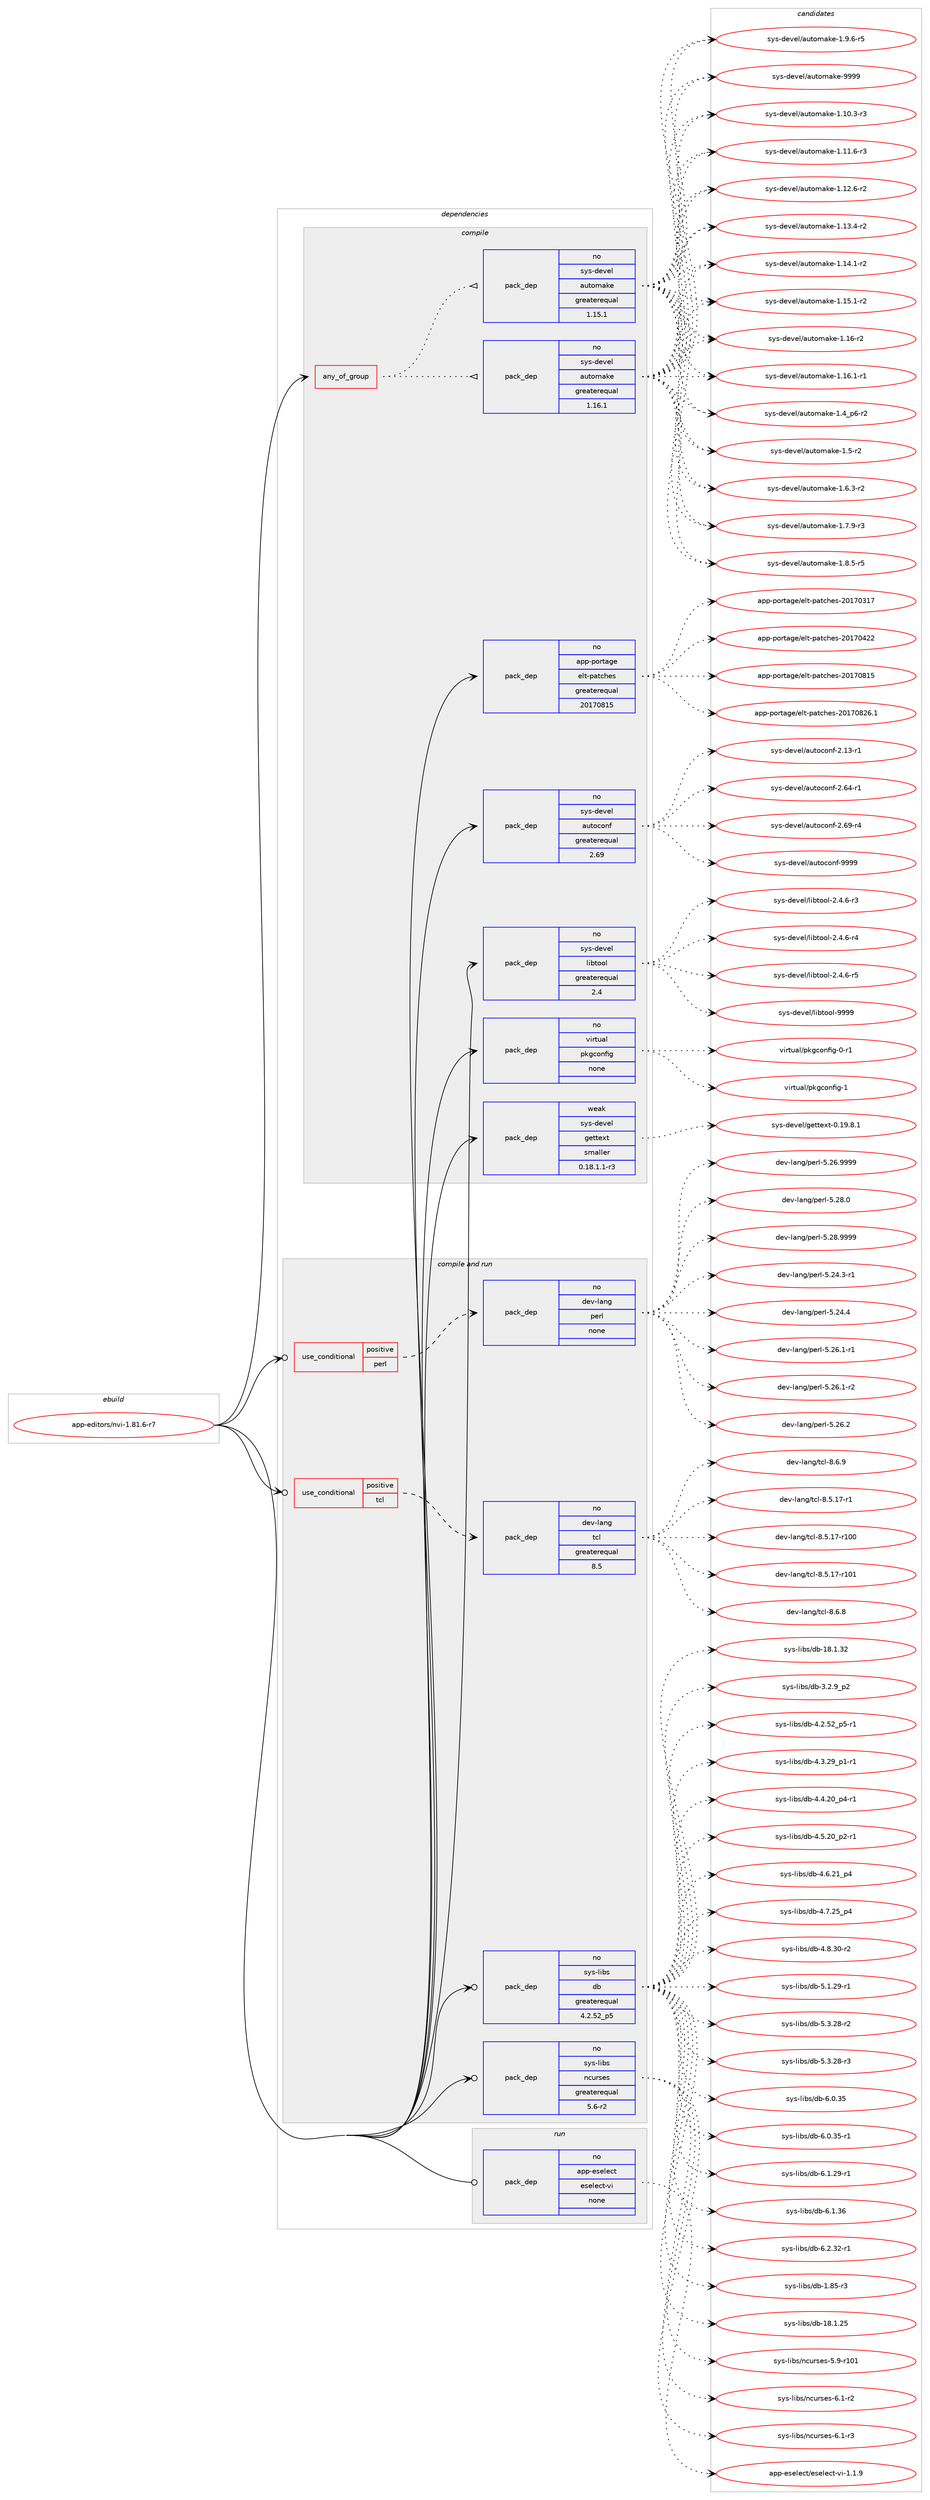 digraph prolog {

# *************
# Graph options
# *************

newrank=true;
concentrate=true;
compound=true;
graph [rankdir=LR,fontname=Helvetica,fontsize=10,ranksep=1.5];#, ranksep=2.5, nodesep=0.2];
edge  [arrowhead=vee];
node  [fontname=Helvetica,fontsize=10];

# **********
# The ebuild
# **********

subgraph cluster_leftcol {
color=gray;
rank=same;
label=<<i>ebuild</i>>;
id [label="app-editors/nvi-1.81.6-r7", color=red, width=4, href="../app-editors/nvi-1.81.6-r7.svg"];
}

# ****************
# The dependencies
# ****************

subgraph cluster_midcol {
color=gray;
label=<<i>dependencies</i>>;
subgraph cluster_compile {
fillcolor="#eeeeee";
style=filled;
label=<<i>compile</i>>;
subgraph any19408 {
dependency1281207 [label=<<TABLE BORDER="0" CELLBORDER="1" CELLSPACING="0" CELLPADDING="4"><TR><TD CELLPADDING="10">any_of_group</TD></TR></TABLE>>, shape=none, color=red];subgraph pack912256 {
dependency1281208 [label=<<TABLE BORDER="0" CELLBORDER="1" CELLSPACING="0" CELLPADDING="4" WIDTH="220"><TR><TD ROWSPAN="6" CELLPADDING="30">pack_dep</TD></TR><TR><TD WIDTH="110">no</TD></TR><TR><TD>sys-devel</TD></TR><TR><TD>automake</TD></TR><TR><TD>greaterequal</TD></TR><TR><TD>1.16.1</TD></TR></TABLE>>, shape=none, color=blue];
}
dependency1281207:e -> dependency1281208:w [weight=20,style="dotted",arrowhead="oinv"];
subgraph pack912257 {
dependency1281209 [label=<<TABLE BORDER="0" CELLBORDER="1" CELLSPACING="0" CELLPADDING="4" WIDTH="220"><TR><TD ROWSPAN="6" CELLPADDING="30">pack_dep</TD></TR><TR><TD WIDTH="110">no</TD></TR><TR><TD>sys-devel</TD></TR><TR><TD>automake</TD></TR><TR><TD>greaterequal</TD></TR><TR><TD>1.15.1</TD></TR></TABLE>>, shape=none, color=blue];
}
dependency1281207:e -> dependency1281209:w [weight=20,style="dotted",arrowhead="oinv"];
}
id:e -> dependency1281207:w [weight=20,style="solid",arrowhead="vee"];
subgraph pack912258 {
dependency1281210 [label=<<TABLE BORDER="0" CELLBORDER="1" CELLSPACING="0" CELLPADDING="4" WIDTH="220"><TR><TD ROWSPAN="6" CELLPADDING="30">pack_dep</TD></TR><TR><TD WIDTH="110">no</TD></TR><TR><TD>app-portage</TD></TR><TR><TD>elt-patches</TD></TR><TR><TD>greaterequal</TD></TR><TR><TD>20170815</TD></TR></TABLE>>, shape=none, color=blue];
}
id:e -> dependency1281210:w [weight=20,style="solid",arrowhead="vee"];
subgraph pack912259 {
dependency1281211 [label=<<TABLE BORDER="0" CELLBORDER="1" CELLSPACING="0" CELLPADDING="4" WIDTH="220"><TR><TD ROWSPAN="6" CELLPADDING="30">pack_dep</TD></TR><TR><TD WIDTH="110">no</TD></TR><TR><TD>sys-devel</TD></TR><TR><TD>autoconf</TD></TR><TR><TD>greaterequal</TD></TR><TR><TD>2.69</TD></TR></TABLE>>, shape=none, color=blue];
}
id:e -> dependency1281211:w [weight=20,style="solid",arrowhead="vee"];
subgraph pack912260 {
dependency1281212 [label=<<TABLE BORDER="0" CELLBORDER="1" CELLSPACING="0" CELLPADDING="4" WIDTH="220"><TR><TD ROWSPAN="6" CELLPADDING="30">pack_dep</TD></TR><TR><TD WIDTH="110">no</TD></TR><TR><TD>sys-devel</TD></TR><TR><TD>libtool</TD></TR><TR><TD>greaterequal</TD></TR><TR><TD>2.4</TD></TR></TABLE>>, shape=none, color=blue];
}
id:e -> dependency1281212:w [weight=20,style="solid",arrowhead="vee"];
subgraph pack912261 {
dependency1281213 [label=<<TABLE BORDER="0" CELLBORDER="1" CELLSPACING="0" CELLPADDING="4" WIDTH="220"><TR><TD ROWSPAN="6" CELLPADDING="30">pack_dep</TD></TR><TR><TD WIDTH="110">no</TD></TR><TR><TD>virtual</TD></TR><TR><TD>pkgconfig</TD></TR><TR><TD>none</TD></TR><TR><TD></TD></TR></TABLE>>, shape=none, color=blue];
}
id:e -> dependency1281213:w [weight=20,style="solid",arrowhead="vee"];
subgraph pack912262 {
dependency1281214 [label=<<TABLE BORDER="0" CELLBORDER="1" CELLSPACING="0" CELLPADDING="4" WIDTH="220"><TR><TD ROWSPAN="6" CELLPADDING="30">pack_dep</TD></TR><TR><TD WIDTH="110">weak</TD></TR><TR><TD>sys-devel</TD></TR><TR><TD>gettext</TD></TR><TR><TD>smaller</TD></TR><TR><TD>0.18.1.1-r3</TD></TR></TABLE>>, shape=none, color=blue];
}
id:e -> dependency1281214:w [weight=20,style="solid",arrowhead="vee"];
}
subgraph cluster_compileandrun {
fillcolor="#eeeeee";
style=filled;
label=<<i>compile and run</i>>;
subgraph cond349015 {
dependency1281215 [label=<<TABLE BORDER="0" CELLBORDER="1" CELLSPACING="0" CELLPADDING="4"><TR><TD ROWSPAN="3" CELLPADDING="10">use_conditional</TD></TR><TR><TD>positive</TD></TR><TR><TD>perl</TD></TR></TABLE>>, shape=none, color=red];
subgraph pack912263 {
dependency1281216 [label=<<TABLE BORDER="0" CELLBORDER="1" CELLSPACING="0" CELLPADDING="4" WIDTH="220"><TR><TD ROWSPAN="6" CELLPADDING="30">pack_dep</TD></TR><TR><TD WIDTH="110">no</TD></TR><TR><TD>dev-lang</TD></TR><TR><TD>perl</TD></TR><TR><TD>none</TD></TR><TR><TD></TD></TR></TABLE>>, shape=none, color=blue];
}
dependency1281215:e -> dependency1281216:w [weight=20,style="dashed",arrowhead="vee"];
}
id:e -> dependency1281215:w [weight=20,style="solid",arrowhead="odotvee"];
subgraph cond349016 {
dependency1281217 [label=<<TABLE BORDER="0" CELLBORDER="1" CELLSPACING="0" CELLPADDING="4"><TR><TD ROWSPAN="3" CELLPADDING="10">use_conditional</TD></TR><TR><TD>positive</TD></TR><TR><TD>tcl</TD></TR></TABLE>>, shape=none, color=red];
subgraph pack912264 {
dependency1281218 [label=<<TABLE BORDER="0" CELLBORDER="1" CELLSPACING="0" CELLPADDING="4" WIDTH="220"><TR><TD ROWSPAN="6" CELLPADDING="30">pack_dep</TD></TR><TR><TD WIDTH="110">no</TD></TR><TR><TD>dev-lang</TD></TR><TR><TD>tcl</TD></TR><TR><TD>greaterequal</TD></TR><TR><TD>8.5</TD></TR></TABLE>>, shape=none, color=blue];
}
dependency1281217:e -> dependency1281218:w [weight=20,style="dashed",arrowhead="vee"];
}
id:e -> dependency1281217:w [weight=20,style="solid",arrowhead="odotvee"];
subgraph pack912265 {
dependency1281219 [label=<<TABLE BORDER="0" CELLBORDER="1" CELLSPACING="0" CELLPADDING="4" WIDTH="220"><TR><TD ROWSPAN="6" CELLPADDING="30">pack_dep</TD></TR><TR><TD WIDTH="110">no</TD></TR><TR><TD>sys-libs</TD></TR><TR><TD>db</TD></TR><TR><TD>greaterequal</TD></TR><TR><TD>4.2.52_p5</TD></TR></TABLE>>, shape=none, color=blue];
}
id:e -> dependency1281219:w [weight=20,style="solid",arrowhead="odotvee"];
subgraph pack912266 {
dependency1281220 [label=<<TABLE BORDER="0" CELLBORDER="1" CELLSPACING="0" CELLPADDING="4" WIDTH="220"><TR><TD ROWSPAN="6" CELLPADDING="30">pack_dep</TD></TR><TR><TD WIDTH="110">no</TD></TR><TR><TD>sys-libs</TD></TR><TR><TD>ncurses</TD></TR><TR><TD>greaterequal</TD></TR><TR><TD>5.6-r2</TD></TR></TABLE>>, shape=none, color=blue];
}
id:e -> dependency1281220:w [weight=20,style="solid",arrowhead="odotvee"];
}
subgraph cluster_run {
fillcolor="#eeeeee";
style=filled;
label=<<i>run</i>>;
subgraph pack912267 {
dependency1281221 [label=<<TABLE BORDER="0" CELLBORDER="1" CELLSPACING="0" CELLPADDING="4" WIDTH="220"><TR><TD ROWSPAN="6" CELLPADDING="30">pack_dep</TD></TR><TR><TD WIDTH="110">no</TD></TR><TR><TD>app-eselect</TD></TR><TR><TD>eselect-vi</TD></TR><TR><TD>none</TD></TR><TR><TD></TD></TR></TABLE>>, shape=none, color=blue];
}
id:e -> dependency1281221:w [weight=20,style="solid",arrowhead="odot"];
}
}

# **************
# The candidates
# **************

subgraph cluster_choices {
rank=same;
color=gray;
label=<<i>candidates</i>>;

subgraph choice912256 {
color=black;
nodesep=1;
choice11512111545100101118101108479711711611110997107101454946494846514511451 [label="sys-devel/automake-1.10.3-r3", color=red, width=4,href="../sys-devel/automake-1.10.3-r3.svg"];
choice11512111545100101118101108479711711611110997107101454946494946544511451 [label="sys-devel/automake-1.11.6-r3", color=red, width=4,href="../sys-devel/automake-1.11.6-r3.svg"];
choice11512111545100101118101108479711711611110997107101454946495046544511450 [label="sys-devel/automake-1.12.6-r2", color=red, width=4,href="../sys-devel/automake-1.12.6-r2.svg"];
choice11512111545100101118101108479711711611110997107101454946495146524511450 [label="sys-devel/automake-1.13.4-r2", color=red, width=4,href="../sys-devel/automake-1.13.4-r2.svg"];
choice11512111545100101118101108479711711611110997107101454946495246494511450 [label="sys-devel/automake-1.14.1-r2", color=red, width=4,href="../sys-devel/automake-1.14.1-r2.svg"];
choice11512111545100101118101108479711711611110997107101454946495346494511450 [label="sys-devel/automake-1.15.1-r2", color=red, width=4,href="../sys-devel/automake-1.15.1-r2.svg"];
choice1151211154510010111810110847971171161111099710710145494649544511450 [label="sys-devel/automake-1.16-r2", color=red, width=4,href="../sys-devel/automake-1.16-r2.svg"];
choice11512111545100101118101108479711711611110997107101454946495446494511449 [label="sys-devel/automake-1.16.1-r1", color=red, width=4,href="../sys-devel/automake-1.16.1-r1.svg"];
choice115121115451001011181011084797117116111109971071014549465295112544511450 [label="sys-devel/automake-1.4_p6-r2", color=red, width=4,href="../sys-devel/automake-1.4_p6-r2.svg"];
choice11512111545100101118101108479711711611110997107101454946534511450 [label="sys-devel/automake-1.5-r2", color=red, width=4,href="../sys-devel/automake-1.5-r2.svg"];
choice115121115451001011181011084797117116111109971071014549465446514511450 [label="sys-devel/automake-1.6.3-r2", color=red, width=4,href="../sys-devel/automake-1.6.3-r2.svg"];
choice115121115451001011181011084797117116111109971071014549465546574511451 [label="sys-devel/automake-1.7.9-r3", color=red, width=4,href="../sys-devel/automake-1.7.9-r3.svg"];
choice115121115451001011181011084797117116111109971071014549465646534511453 [label="sys-devel/automake-1.8.5-r5", color=red, width=4,href="../sys-devel/automake-1.8.5-r5.svg"];
choice115121115451001011181011084797117116111109971071014549465746544511453 [label="sys-devel/automake-1.9.6-r5", color=red, width=4,href="../sys-devel/automake-1.9.6-r5.svg"];
choice115121115451001011181011084797117116111109971071014557575757 [label="sys-devel/automake-9999", color=red, width=4,href="../sys-devel/automake-9999.svg"];
dependency1281208:e -> choice11512111545100101118101108479711711611110997107101454946494846514511451:w [style=dotted,weight="100"];
dependency1281208:e -> choice11512111545100101118101108479711711611110997107101454946494946544511451:w [style=dotted,weight="100"];
dependency1281208:e -> choice11512111545100101118101108479711711611110997107101454946495046544511450:w [style=dotted,weight="100"];
dependency1281208:e -> choice11512111545100101118101108479711711611110997107101454946495146524511450:w [style=dotted,weight="100"];
dependency1281208:e -> choice11512111545100101118101108479711711611110997107101454946495246494511450:w [style=dotted,weight="100"];
dependency1281208:e -> choice11512111545100101118101108479711711611110997107101454946495346494511450:w [style=dotted,weight="100"];
dependency1281208:e -> choice1151211154510010111810110847971171161111099710710145494649544511450:w [style=dotted,weight="100"];
dependency1281208:e -> choice11512111545100101118101108479711711611110997107101454946495446494511449:w [style=dotted,weight="100"];
dependency1281208:e -> choice115121115451001011181011084797117116111109971071014549465295112544511450:w [style=dotted,weight="100"];
dependency1281208:e -> choice11512111545100101118101108479711711611110997107101454946534511450:w [style=dotted,weight="100"];
dependency1281208:e -> choice115121115451001011181011084797117116111109971071014549465446514511450:w [style=dotted,weight="100"];
dependency1281208:e -> choice115121115451001011181011084797117116111109971071014549465546574511451:w [style=dotted,weight="100"];
dependency1281208:e -> choice115121115451001011181011084797117116111109971071014549465646534511453:w [style=dotted,weight="100"];
dependency1281208:e -> choice115121115451001011181011084797117116111109971071014549465746544511453:w [style=dotted,weight="100"];
dependency1281208:e -> choice115121115451001011181011084797117116111109971071014557575757:w [style=dotted,weight="100"];
}
subgraph choice912257 {
color=black;
nodesep=1;
choice11512111545100101118101108479711711611110997107101454946494846514511451 [label="sys-devel/automake-1.10.3-r3", color=red, width=4,href="../sys-devel/automake-1.10.3-r3.svg"];
choice11512111545100101118101108479711711611110997107101454946494946544511451 [label="sys-devel/automake-1.11.6-r3", color=red, width=4,href="../sys-devel/automake-1.11.6-r3.svg"];
choice11512111545100101118101108479711711611110997107101454946495046544511450 [label="sys-devel/automake-1.12.6-r2", color=red, width=4,href="../sys-devel/automake-1.12.6-r2.svg"];
choice11512111545100101118101108479711711611110997107101454946495146524511450 [label="sys-devel/automake-1.13.4-r2", color=red, width=4,href="../sys-devel/automake-1.13.4-r2.svg"];
choice11512111545100101118101108479711711611110997107101454946495246494511450 [label="sys-devel/automake-1.14.1-r2", color=red, width=4,href="../sys-devel/automake-1.14.1-r2.svg"];
choice11512111545100101118101108479711711611110997107101454946495346494511450 [label="sys-devel/automake-1.15.1-r2", color=red, width=4,href="../sys-devel/automake-1.15.1-r2.svg"];
choice1151211154510010111810110847971171161111099710710145494649544511450 [label="sys-devel/automake-1.16-r2", color=red, width=4,href="../sys-devel/automake-1.16-r2.svg"];
choice11512111545100101118101108479711711611110997107101454946495446494511449 [label="sys-devel/automake-1.16.1-r1", color=red, width=4,href="../sys-devel/automake-1.16.1-r1.svg"];
choice115121115451001011181011084797117116111109971071014549465295112544511450 [label="sys-devel/automake-1.4_p6-r2", color=red, width=4,href="../sys-devel/automake-1.4_p6-r2.svg"];
choice11512111545100101118101108479711711611110997107101454946534511450 [label="sys-devel/automake-1.5-r2", color=red, width=4,href="../sys-devel/automake-1.5-r2.svg"];
choice115121115451001011181011084797117116111109971071014549465446514511450 [label="sys-devel/automake-1.6.3-r2", color=red, width=4,href="../sys-devel/automake-1.6.3-r2.svg"];
choice115121115451001011181011084797117116111109971071014549465546574511451 [label="sys-devel/automake-1.7.9-r3", color=red, width=4,href="../sys-devel/automake-1.7.9-r3.svg"];
choice115121115451001011181011084797117116111109971071014549465646534511453 [label="sys-devel/automake-1.8.5-r5", color=red, width=4,href="../sys-devel/automake-1.8.5-r5.svg"];
choice115121115451001011181011084797117116111109971071014549465746544511453 [label="sys-devel/automake-1.9.6-r5", color=red, width=4,href="../sys-devel/automake-1.9.6-r5.svg"];
choice115121115451001011181011084797117116111109971071014557575757 [label="sys-devel/automake-9999", color=red, width=4,href="../sys-devel/automake-9999.svg"];
dependency1281209:e -> choice11512111545100101118101108479711711611110997107101454946494846514511451:w [style=dotted,weight="100"];
dependency1281209:e -> choice11512111545100101118101108479711711611110997107101454946494946544511451:w [style=dotted,weight="100"];
dependency1281209:e -> choice11512111545100101118101108479711711611110997107101454946495046544511450:w [style=dotted,weight="100"];
dependency1281209:e -> choice11512111545100101118101108479711711611110997107101454946495146524511450:w [style=dotted,weight="100"];
dependency1281209:e -> choice11512111545100101118101108479711711611110997107101454946495246494511450:w [style=dotted,weight="100"];
dependency1281209:e -> choice11512111545100101118101108479711711611110997107101454946495346494511450:w [style=dotted,weight="100"];
dependency1281209:e -> choice1151211154510010111810110847971171161111099710710145494649544511450:w [style=dotted,weight="100"];
dependency1281209:e -> choice11512111545100101118101108479711711611110997107101454946495446494511449:w [style=dotted,weight="100"];
dependency1281209:e -> choice115121115451001011181011084797117116111109971071014549465295112544511450:w [style=dotted,weight="100"];
dependency1281209:e -> choice11512111545100101118101108479711711611110997107101454946534511450:w [style=dotted,weight="100"];
dependency1281209:e -> choice115121115451001011181011084797117116111109971071014549465446514511450:w [style=dotted,weight="100"];
dependency1281209:e -> choice115121115451001011181011084797117116111109971071014549465546574511451:w [style=dotted,weight="100"];
dependency1281209:e -> choice115121115451001011181011084797117116111109971071014549465646534511453:w [style=dotted,weight="100"];
dependency1281209:e -> choice115121115451001011181011084797117116111109971071014549465746544511453:w [style=dotted,weight="100"];
dependency1281209:e -> choice115121115451001011181011084797117116111109971071014557575757:w [style=dotted,weight="100"];
}
subgraph choice912258 {
color=black;
nodesep=1;
choice97112112451121111141169710310147101108116451129711699104101115455048495548514955 [label="app-portage/elt-patches-20170317", color=red, width=4,href="../app-portage/elt-patches-20170317.svg"];
choice97112112451121111141169710310147101108116451129711699104101115455048495548525050 [label="app-portage/elt-patches-20170422", color=red, width=4,href="../app-portage/elt-patches-20170422.svg"];
choice97112112451121111141169710310147101108116451129711699104101115455048495548564953 [label="app-portage/elt-patches-20170815", color=red, width=4,href="../app-portage/elt-patches-20170815.svg"];
choice971121124511211111411697103101471011081164511297116991041011154550484955485650544649 [label="app-portage/elt-patches-20170826.1", color=red, width=4,href="../app-portage/elt-patches-20170826.1.svg"];
dependency1281210:e -> choice97112112451121111141169710310147101108116451129711699104101115455048495548514955:w [style=dotted,weight="100"];
dependency1281210:e -> choice97112112451121111141169710310147101108116451129711699104101115455048495548525050:w [style=dotted,weight="100"];
dependency1281210:e -> choice97112112451121111141169710310147101108116451129711699104101115455048495548564953:w [style=dotted,weight="100"];
dependency1281210:e -> choice971121124511211111411697103101471011081164511297116991041011154550484955485650544649:w [style=dotted,weight="100"];
}
subgraph choice912259 {
color=black;
nodesep=1;
choice1151211154510010111810110847971171161119911111010245504649514511449 [label="sys-devel/autoconf-2.13-r1", color=red, width=4,href="../sys-devel/autoconf-2.13-r1.svg"];
choice1151211154510010111810110847971171161119911111010245504654524511449 [label="sys-devel/autoconf-2.64-r1", color=red, width=4,href="../sys-devel/autoconf-2.64-r1.svg"];
choice1151211154510010111810110847971171161119911111010245504654574511452 [label="sys-devel/autoconf-2.69-r4", color=red, width=4,href="../sys-devel/autoconf-2.69-r4.svg"];
choice115121115451001011181011084797117116111991111101024557575757 [label="sys-devel/autoconf-9999", color=red, width=4,href="../sys-devel/autoconf-9999.svg"];
dependency1281211:e -> choice1151211154510010111810110847971171161119911111010245504649514511449:w [style=dotted,weight="100"];
dependency1281211:e -> choice1151211154510010111810110847971171161119911111010245504654524511449:w [style=dotted,weight="100"];
dependency1281211:e -> choice1151211154510010111810110847971171161119911111010245504654574511452:w [style=dotted,weight="100"];
dependency1281211:e -> choice115121115451001011181011084797117116111991111101024557575757:w [style=dotted,weight="100"];
}
subgraph choice912260 {
color=black;
nodesep=1;
choice1151211154510010111810110847108105981161111111084550465246544511451 [label="sys-devel/libtool-2.4.6-r3", color=red, width=4,href="../sys-devel/libtool-2.4.6-r3.svg"];
choice1151211154510010111810110847108105981161111111084550465246544511452 [label="sys-devel/libtool-2.4.6-r4", color=red, width=4,href="../sys-devel/libtool-2.4.6-r4.svg"];
choice1151211154510010111810110847108105981161111111084550465246544511453 [label="sys-devel/libtool-2.4.6-r5", color=red, width=4,href="../sys-devel/libtool-2.4.6-r5.svg"];
choice1151211154510010111810110847108105981161111111084557575757 [label="sys-devel/libtool-9999", color=red, width=4,href="../sys-devel/libtool-9999.svg"];
dependency1281212:e -> choice1151211154510010111810110847108105981161111111084550465246544511451:w [style=dotted,weight="100"];
dependency1281212:e -> choice1151211154510010111810110847108105981161111111084550465246544511452:w [style=dotted,weight="100"];
dependency1281212:e -> choice1151211154510010111810110847108105981161111111084550465246544511453:w [style=dotted,weight="100"];
dependency1281212:e -> choice1151211154510010111810110847108105981161111111084557575757:w [style=dotted,weight="100"];
}
subgraph choice912261 {
color=black;
nodesep=1;
choice11810511411611797108471121071039911111010210510345484511449 [label="virtual/pkgconfig-0-r1", color=red, width=4,href="../virtual/pkgconfig-0-r1.svg"];
choice1181051141161179710847112107103991111101021051034549 [label="virtual/pkgconfig-1", color=red, width=4,href="../virtual/pkgconfig-1.svg"];
dependency1281213:e -> choice11810511411611797108471121071039911111010210510345484511449:w [style=dotted,weight="100"];
dependency1281213:e -> choice1181051141161179710847112107103991111101021051034549:w [style=dotted,weight="100"];
}
subgraph choice912262 {
color=black;
nodesep=1;
choice1151211154510010111810110847103101116116101120116454846495746564649 [label="sys-devel/gettext-0.19.8.1", color=red, width=4,href="../sys-devel/gettext-0.19.8.1.svg"];
dependency1281214:e -> choice1151211154510010111810110847103101116116101120116454846495746564649:w [style=dotted,weight="100"];
}
subgraph choice912263 {
color=black;
nodesep=1;
choice100101118451089711010347112101114108455346505246514511449 [label="dev-lang/perl-5.24.3-r1", color=red, width=4,href="../dev-lang/perl-5.24.3-r1.svg"];
choice10010111845108971101034711210111410845534650524652 [label="dev-lang/perl-5.24.4", color=red, width=4,href="../dev-lang/perl-5.24.4.svg"];
choice100101118451089711010347112101114108455346505446494511449 [label="dev-lang/perl-5.26.1-r1", color=red, width=4,href="../dev-lang/perl-5.26.1-r1.svg"];
choice100101118451089711010347112101114108455346505446494511450 [label="dev-lang/perl-5.26.1-r2", color=red, width=4,href="../dev-lang/perl-5.26.1-r2.svg"];
choice10010111845108971101034711210111410845534650544650 [label="dev-lang/perl-5.26.2", color=red, width=4,href="../dev-lang/perl-5.26.2.svg"];
choice10010111845108971101034711210111410845534650544657575757 [label="dev-lang/perl-5.26.9999", color=red, width=4,href="../dev-lang/perl-5.26.9999.svg"];
choice10010111845108971101034711210111410845534650564648 [label="dev-lang/perl-5.28.0", color=red, width=4,href="../dev-lang/perl-5.28.0.svg"];
choice10010111845108971101034711210111410845534650564657575757 [label="dev-lang/perl-5.28.9999", color=red, width=4,href="../dev-lang/perl-5.28.9999.svg"];
dependency1281216:e -> choice100101118451089711010347112101114108455346505246514511449:w [style=dotted,weight="100"];
dependency1281216:e -> choice10010111845108971101034711210111410845534650524652:w [style=dotted,weight="100"];
dependency1281216:e -> choice100101118451089711010347112101114108455346505446494511449:w [style=dotted,weight="100"];
dependency1281216:e -> choice100101118451089711010347112101114108455346505446494511450:w [style=dotted,weight="100"];
dependency1281216:e -> choice10010111845108971101034711210111410845534650544650:w [style=dotted,weight="100"];
dependency1281216:e -> choice10010111845108971101034711210111410845534650544657575757:w [style=dotted,weight="100"];
dependency1281216:e -> choice10010111845108971101034711210111410845534650564648:w [style=dotted,weight="100"];
dependency1281216:e -> choice10010111845108971101034711210111410845534650564657575757:w [style=dotted,weight="100"];
}
subgraph choice912264 {
color=black;
nodesep=1;
choice10010111845108971101034711699108455646534649554511449 [label="dev-lang/tcl-8.5.17-r1", color=red, width=4,href="../dev-lang/tcl-8.5.17-r1.svg"];
choice100101118451089711010347116991084556465346495545114494848 [label="dev-lang/tcl-8.5.17-r100", color=red, width=4,href="../dev-lang/tcl-8.5.17-r100.svg"];
choice100101118451089711010347116991084556465346495545114494849 [label="dev-lang/tcl-8.5.17-r101", color=red, width=4,href="../dev-lang/tcl-8.5.17-r101.svg"];
choice10010111845108971101034711699108455646544656 [label="dev-lang/tcl-8.6.8", color=red, width=4,href="../dev-lang/tcl-8.6.8.svg"];
choice10010111845108971101034711699108455646544657 [label="dev-lang/tcl-8.6.9", color=red, width=4,href="../dev-lang/tcl-8.6.9.svg"];
dependency1281218:e -> choice10010111845108971101034711699108455646534649554511449:w [style=dotted,weight="100"];
dependency1281218:e -> choice100101118451089711010347116991084556465346495545114494848:w [style=dotted,weight="100"];
dependency1281218:e -> choice100101118451089711010347116991084556465346495545114494849:w [style=dotted,weight="100"];
dependency1281218:e -> choice10010111845108971101034711699108455646544656:w [style=dotted,weight="100"];
dependency1281218:e -> choice10010111845108971101034711699108455646544657:w [style=dotted,weight="100"];
}
subgraph choice912265 {
color=black;
nodesep=1;
choice1151211154510810598115471009845494656534511451 [label="sys-libs/db-1.85-r3", color=red, width=4,href="../sys-libs/db-1.85-r3.svg"];
choice115121115451081059811547100984549564649465053 [label="sys-libs/db-18.1.25", color=red, width=4,href="../sys-libs/db-18.1.25.svg"];
choice115121115451081059811547100984549564649465150 [label="sys-libs/db-18.1.32", color=red, width=4,href="../sys-libs/db-18.1.32.svg"];
choice115121115451081059811547100984551465046579511250 [label="sys-libs/db-3.2.9_p2", color=red, width=4,href="../sys-libs/db-3.2.9_p2.svg"];
choice115121115451081059811547100984552465046535095112534511449 [label="sys-libs/db-4.2.52_p5-r1", color=red, width=4,href="../sys-libs/db-4.2.52_p5-r1.svg"];
choice115121115451081059811547100984552465146505795112494511449 [label="sys-libs/db-4.3.29_p1-r1", color=red, width=4,href="../sys-libs/db-4.3.29_p1-r1.svg"];
choice115121115451081059811547100984552465246504895112524511449 [label="sys-libs/db-4.4.20_p4-r1", color=red, width=4,href="../sys-libs/db-4.4.20_p4-r1.svg"];
choice115121115451081059811547100984552465346504895112504511449 [label="sys-libs/db-4.5.20_p2-r1", color=red, width=4,href="../sys-libs/db-4.5.20_p2-r1.svg"];
choice11512111545108105981154710098455246544650499511252 [label="sys-libs/db-4.6.21_p4", color=red, width=4,href="../sys-libs/db-4.6.21_p4.svg"];
choice11512111545108105981154710098455246554650539511252 [label="sys-libs/db-4.7.25_p4", color=red, width=4,href="../sys-libs/db-4.7.25_p4.svg"];
choice11512111545108105981154710098455246564651484511450 [label="sys-libs/db-4.8.30-r2", color=red, width=4,href="../sys-libs/db-4.8.30-r2.svg"];
choice11512111545108105981154710098455346494650574511449 [label="sys-libs/db-5.1.29-r1", color=red, width=4,href="../sys-libs/db-5.1.29-r1.svg"];
choice11512111545108105981154710098455346514650564511450 [label="sys-libs/db-5.3.28-r2", color=red, width=4,href="../sys-libs/db-5.3.28-r2.svg"];
choice11512111545108105981154710098455346514650564511451 [label="sys-libs/db-5.3.28-r3", color=red, width=4,href="../sys-libs/db-5.3.28-r3.svg"];
choice1151211154510810598115471009845544648465153 [label="sys-libs/db-6.0.35", color=red, width=4,href="../sys-libs/db-6.0.35.svg"];
choice11512111545108105981154710098455446484651534511449 [label="sys-libs/db-6.0.35-r1", color=red, width=4,href="../sys-libs/db-6.0.35-r1.svg"];
choice11512111545108105981154710098455446494650574511449 [label="sys-libs/db-6.1.29-r1", color=red, width=4,href="../sys-libs/db-6.1.29-r1.svg"];
choice1151211154510810598115471009845544649465154 [label="sys-libs/db-6.1.36", color=red, width=4,href="../sys-libs/db-6.1.36.svg"];
choice11512111545108105981154710098455446504651504511449 [label="sys-libs/db-6.2.32-r1", color=red, width=4,href="../sys-libs/db-6.2.32-r1.svg"];
dependency1281219:e -> choice1151211154510810598115471009845494656534511451:w [style=dotted,weight="100"];
dependency1281219:e -> choice115121115451081059811547100984549564649465053:w [style=dotted,weight="100"];
dependency1281219:e -> choice115121115451081059811547100984549564649465150:w [style=dotted,weight="100"];
dependency1281219:e -> choice115121115451081059811547100984551465046579511250:w [style=dotted,weight="100"];
dependency1281219:e -> choice115121115451081059811547100984552465046535095112534511449:w [style=dotted,weight="100"];
dependency1281219:e -> choice115121115451081059811547100984552465146505795112494511449:w [style=dotted,weight="100"];
dependency1281219:e -> choice115121115451081059811547100984552465246504895112524511449:w [style=dotted,weight="100"];
dependency1281219:e -> choice115121115451081059811547100984552465346504895112504511449:w [style=dotted,weight="100"];
dependency1281219:e -> choice11512111545108105981154710098455246544650499511252:w [style=dotted,weight="100"];
dependency1281219:e -> choice11512111545108105981154710098455246554650539511252:w [style=dotted,weight="100"];
dependency1281219:e -> choice11512111545108105981154710098455246564651484511450:w [style=dotted,weight="100"];
dependency1281219:e -> choice11512111545108105981154710098455346494650574511449:w [style=dotted,weight="100"];
dependency1281219:e -> choice11512111545108105981154710098455346514650564511450:w [style=dotted,weight="100"];
dependency1281219:e -> choice11512111545108105981154710098455346514650564511451:w [style=dotted,weight="100"];
dependency1281219:e -> choice1151211154510810598115471009845544648465153:w [style=dotted,weight="100"];
dependency1281219:e -> choice11512111545108105981154710098455446484651534511449:w [style=dotted,weight="100"];
dependency1281219:e -> choice11512111545108105981154710098455446494650574511449:w [style=dotted,weight="100"];
dependency1281219:e -> choice1151211154510810598115471009845544649465154:w [style=dotted,weight="100"];
dependency1281219:e -> choice11512111545108105981154710098455446504651504511449:w [style=dotted,weight="100"];
}
subgraph choice912266 {
color=black;
nodesep=1;
choice115121115451081059811547110991171141151011154553465745114494849 [label="sys-libs/ncurses-5.9-r101", color=red, width=4,href="../sys-libs/ncurses-5.9-r101.svg"];
choice11512111545108105981154711099117114115101115455446494511450 [label="sys-libs/ncurses-6.1-r2", color=red, width=4,href="../sys-libs/ncurses-6.1-r2.svg"];
choice11512111545108105981154711099117114115101115455446494511451 [label="sys-libs/ncurses-6.1-r3", color=red, width=4,href="../sys-libs/ncurses-6.1-r3.svg"];
dependency1281220:e -> choice115121115451081059811547110991171141151011154553465745114494849:w [style=dotted,weight="100"];
dependency1281220:e -> choice11512111545108105981154711099117114115101115455446494511450:w [style=dotted,weight="100"];
dependency1281220:e -> choice11512111545108105981154711099117114115101115455446494511451:w [style=dotted,weight="100"];
}
subgraph choice912267 {
color=black;
nodesep=1;
choice971121124510111510110810199116471011151011081019911645118105454946494657 [label="app-eselect/eselect-vi-1.1.9", color=red, width=4,href="../app-eselect/eselect-vi-1.1.9.svg"];
dependency1281221:e -> choice971121124510111510110810199116471011151011081019911645118105454946494657:w [style=dotted,weight="100"];
}
}

}
